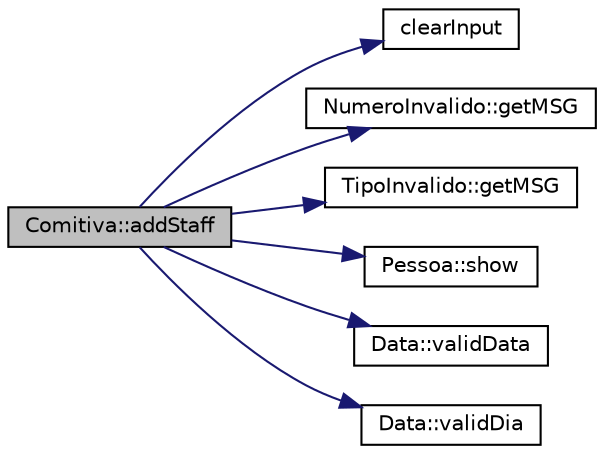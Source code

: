 digraph "Comitiva::addStaff"
{
 // LATEX_PDF_SIZE
  edge [fontname="Helvetica",fontsize="10",labelfontname="Helvetica",labelfontsize="10"];
  node [fontname="Helvetica",fontsize="10",shape=record];
  rankdir="LR";
  Node1 [label="Comitiva::addStaff",height=0.2,width=0.4,color="black", fillcolor="grey75", style="filled", fontcolor="black",tooltip="Esta função adiciona um Staff à Comitiva."];
  Node1 -> Node2 [color="midnightblue",fontsize="10",style="solid",fontname="Helvetica"];
  Node2 [label="clearInput",height=0.2,width=0.4,color="black", fillcolor="white", style="filled",URL="$utils_8cpp.html#a5d555657ce648c1a47abb70f1029589d",tooltip="Limpa o input buffer."];
  Node1 -> Node3 [color="midnightblue",fontsize="10",style="solid",fontname="Helvetica"];
  Node3 [label="NumeroInvalido::getMSG",height=0.2,width=0.4,color="black", fillcolor="white", style="filled",URL="$class_numero_invalido.html#a5c448d3329c6ac238680652aeeaef4c7",tooltip="Esta função retorna a mensagem de erro de número inválido."];
  Node1 -> Node4 [color="midnightblue",fontsize="10",style="solid",fontname="Helvetica"];
  Node4 [label="TipoInvalido::getMSG",height=0.2,width=0.4,color="black", fillcolor="white", style="filled",URL="$class_tipo_invalido.html#a2ab2856e2ba29b748798c49216ce0242",tooltip="Esta função retorna a mensagem de erro de tipo inválido."];
  Node1 -> Node5 [color="midnightblue",fontsize="10",style="solid",fontname="Helvetica"];
  Node5 [label="Pessoa::show",height=0.2,width=0.4,color="black", fillcolor="white", style="filled",URL="$class_pessoa.html#a843ab4a49d655dc565edd00c64b97fe3",tooltip="Imprime a informação detalhada dos elementos comuns de Atleta e Staff de uma pessoa."];
  Node1 -> Node6 [color="midnightblue",fontsize="10",style="solid",fontname="Helvetica"];
  Node6 [label="Data::validData",height=0.2,width=0.4,color="black", fillcolor="white", style="filled",URL="$class_data.html#a05a0274122eb4b1f722474845c636edc",tooltip="Confirma se a Data é válida."];
  Node1 -> Node7 [color="midnightblue",fontsize="10",style="solid",fontname="Helvetica"];
  Node7 [label="Data::validDia",height=0.2,width=0.4,color="black", fillcolor="white", style="filled",URL="$class_data.html#a534a50500474a1724fc93bf4c92b94d1",tooltip="Confirma se o dia (elemento passado como argumento) existe."];
}
